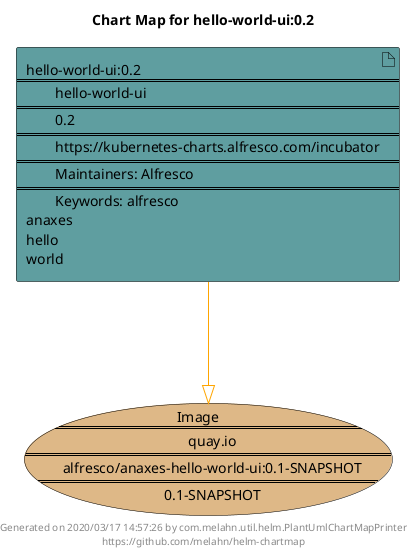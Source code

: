@startuml
skinparam linetype ortho
skinparam backgroundColor white
skinparam usecaseBorderColor black
skinparam usecaseArrowColor LightSlateGray
skinparam artifactBorderColor black
skinparam artifactArrowColor LightSlateGray

title Chart Map for hello-world-ui:0.2

'There is one referenced Helm Chart
artifact "hello-world-ui:0.2\n====\n\thello-world-ui\n====\n\t0.2\n====\n\thttps://kubernetes-charts.alfresco.com/incubator\n====\n\tMaintainers: Alfresco\n====\n\tKeywords: alfresco\nanaxes\nhello\nworld" as hello_world_ui_0_2 #CadetBlue

'There is one referenced Docker Image
usecase "Image\n====\n\tquay.io\n====\n\talfresco/anaxes-hello-world-ui:0.1-SNAPSHOT\n====\n\t0.1-SNAPSHOT" as quay_io_alfresco_anaxes_hello_world_ui_0_1_SNAPSHOT #BurlyWood

'Chart Dependencies
hello_world_ui_0_2--[#orange]-|>quay_io_alfresco_anaxes_hello_world_ui_0_1_SNAPSHOT

center footer Generated on 2020/03/17 14:57:26 by com.melahn.util.helm.PlantUmlChartMapPrinter\nhttps://github.com/melahn/helm-chartmap
@enduml
